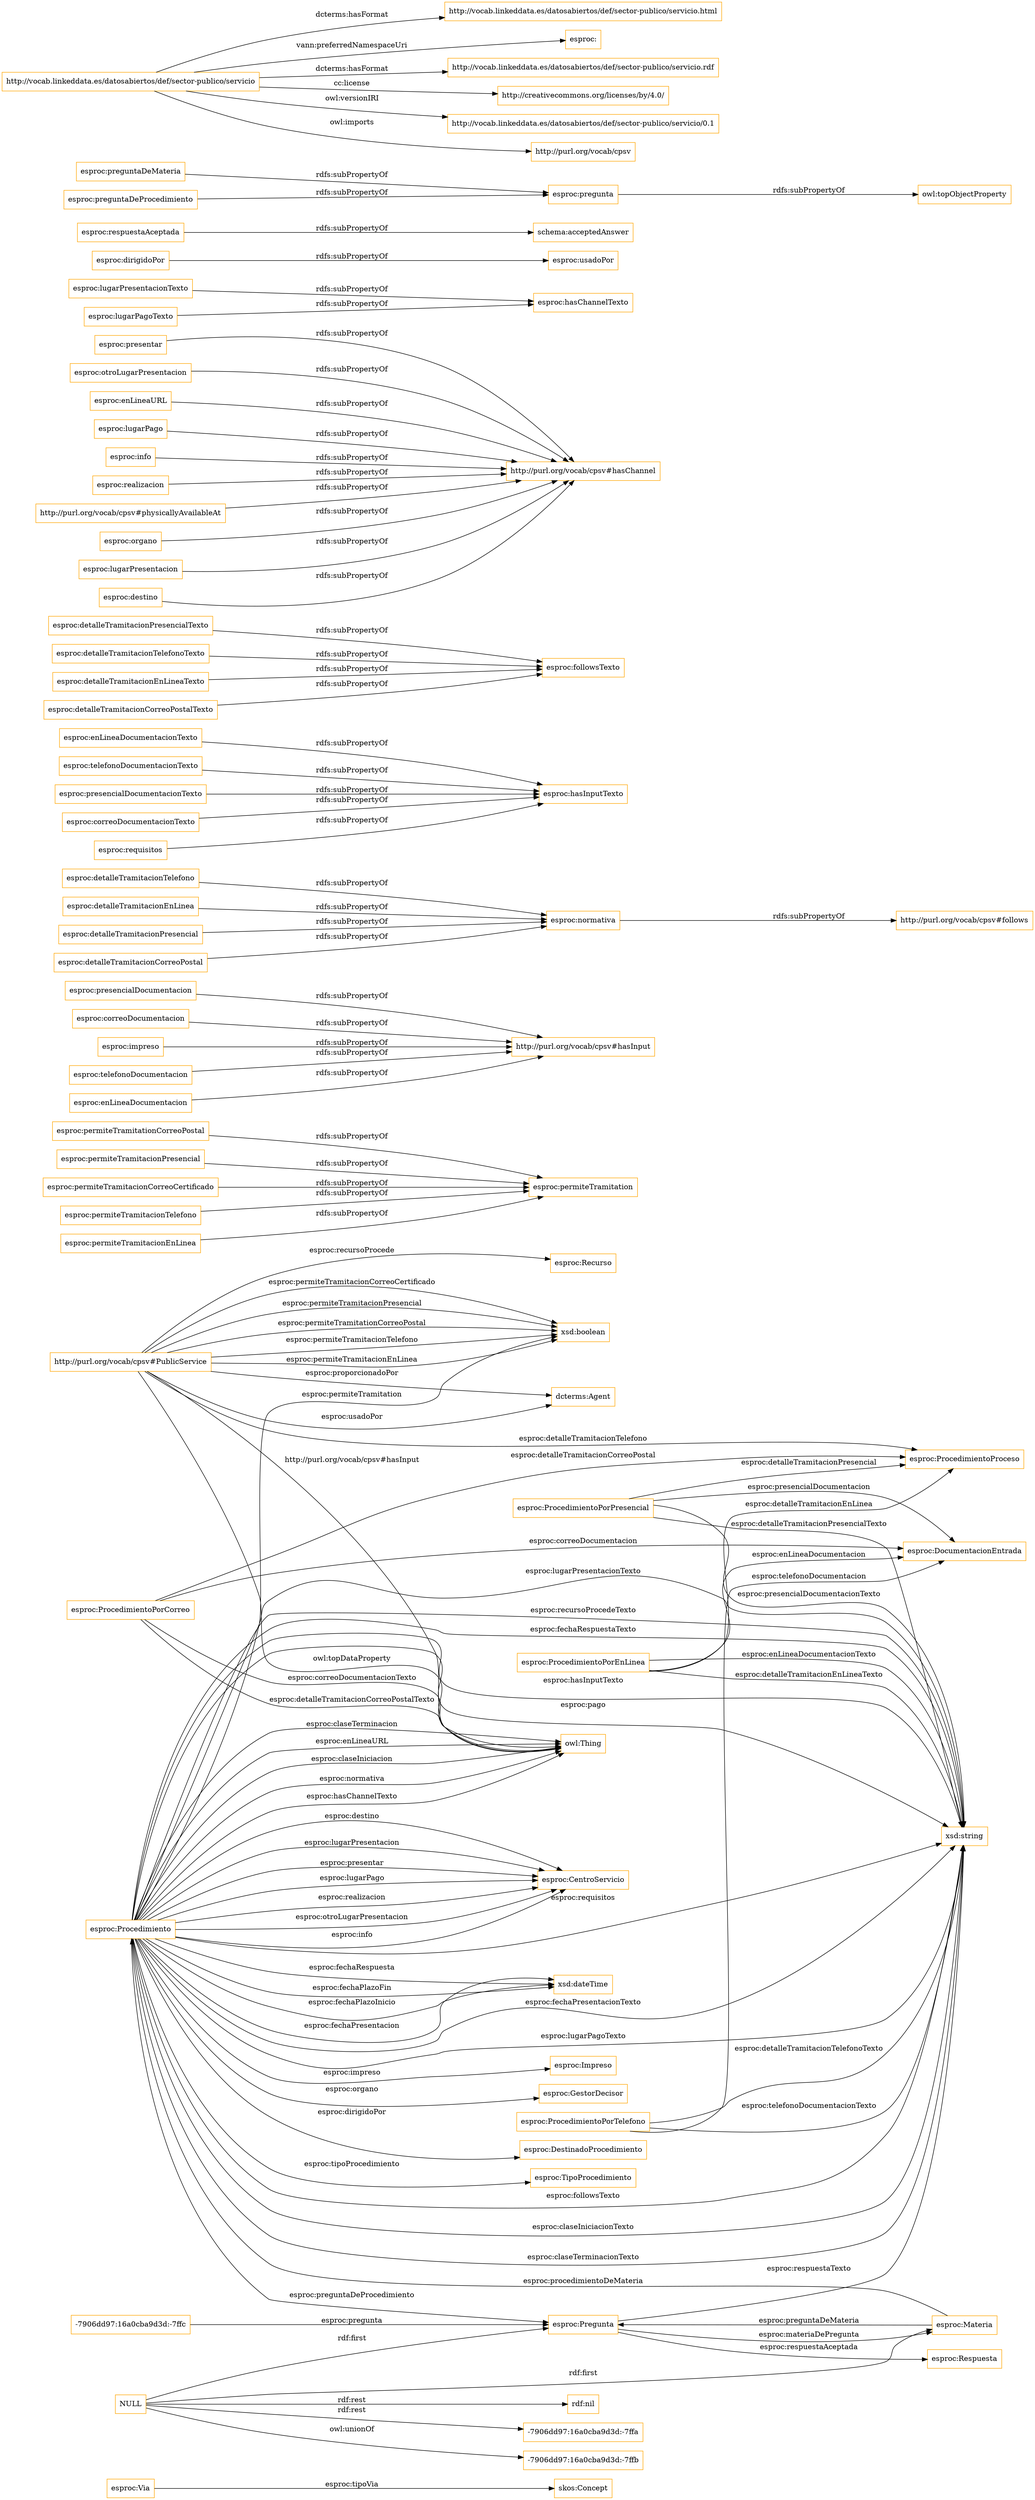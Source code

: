 digraph ar2dtool_diagram { 
rankdir=LR;
size="1501"
node [shape = rectangle, color="orange"]; "esproc:Via" "esproc:Recurso" "esproc:ProcedimientoPorEnLinea" "-7906dd97:16a0cba9d3d:-7ffc" "esproc:CentroServicio" "esproc:Respuesta" "esproc:Impreso" "esproc:GestorDecisor" "esproc:DocumentacionEntrada" "esproc:DestinadoProcedimiento" "esproc:TipoProcedimiento" "esproc:ProcedimientoPorCorreo" "esproc:ProcedimientoPorTelefono" "esproc:Procedimiento" "esproc:ProcedimientoProceso" "esproc:Pregunta" "skos:Concept" "esproc:Materia" "esproc:ProcedimientoPorPresencial" ; /*classes style*/
	"esproc:permiteTramitationCorreoPostal" -> "esproc:permiteTramitation" [ label = "rdfs:subPropertyOf" ];
	"esproc:permiteTramitacionPresencial" -> "esproc:permiteTramitation" [ label = "rdfs:subPropertyOf" ];
	"esproc:presencialDocumentacion" -> "http://purl.org/vocab/cpsv#hasInput" [ label = "rdfs:subPropertyOf" ];
	"esproc:detalleTramitacionTelefono" -> "esproc:normativa" [ label = "rdfs:subPropertyOf" ];
	"esproc:enLineaDocumentacionTexto" -> "esproc:hasInputTexto" [ label = "rdfs:subPropertyOf" ];
	"esproc:detalleTramitacionPresencialTexto" -> "esproc:followsTexto" [ label = "rdfs:subPropertyOf" ];
	"esproc:presentar" -> "http://purl.org/vocab/cpsv#hasChannel" [ label = "rdfs:subPropertyOf" ];
	"esproc:detalleTramitacionEnLinea" -> "esproc:normativa" [ label = "rdfs:subPropertyOf" ];
	"esproc:otroLugarPresentacion" -> "http://purl.org/vocab/cpsv#hasChannel" [ label = "rdfs:subPropertyOf" ];
	"esproc:enLineaURL" -> "http://purl.org/vocab/cpsv#hasChannel" [ label = "rdfs:subPropertyOf" ];
	"esproc:lugarPago" -> "http://purl.org/vocab/cpsv#hasChannel" [ label = "rdfs:subPropertyOf" ];
	"esproc:telefonoDocumentacionTexto" -> "esproc:hasInputTexto" [ label = "rdfs:subPropertyOf" ];
	"esproc:correoDocumentacion" -> "http://purl.org/vocab/cpsv#hasInput" [ label = "rdfs:subPropertyOf" ];
	"esproc:lugarPresentacionTexto" -> "esproc:hasChannelTexto" [ label = "rdfs:subPropertyOf" ];
	"esproc:permiteTramitacionCorreoCertificado" -> "esproc:permiteTramitation" [ label = "rdfs:subPropertyOf" ];
	"esproc:info" -> "http://purl.org/vocab/cpsv#hasChannel" [ label = "rdfs:subPropertyOf" ];
	"esproc:permiteTramitacionTelefono" -> "esproc:permiteTramitation" [ label = "rdfs:subPropertyOf" ];
	"esproc:impreso" -> "http://purl.org/vocab/cpsv#hasInput" [ label = "rdfs:subPropertyOf" ];
	"esproc:dirigidoPor" -> "esproc:usadoPor" [ label = "rdfs:subPropertyOf" ];
	"esproc:permiteTramitacionEnLinea" -> "esproc:permiteTramitation" [ label = "rdfs:subPropertyOf" ];
	"esproc:presencialDocumentacionTexto" -> "esproc:hasInputTexto" [ label = "rdfs:subPropertyOf" ];
	"esproc:realizacion" -> "http://purl.org/vocab/cpsv#hasChannel" [ label = "rdfs:subPropertyOf" ];
	"NULL" -> "rdf:nil" [ label = "rdf:rest" ];
	"NULL" -> "esproc:Pregunta" [ label = "rdf:first" ];
	"NULL" -> "-7906dd97:16a0cba9d3d:-7ffa" [ label = "rdf:rest" ];
	"NULL" -> "esproc:Materia" [ label = "rdf:first" ];
	"NULL" -> "-7906dd97:16a0cba9d3d:-7ffb" [ label = "owl:unionOf" ];
	"esproc:detalleTramitacionTelefonoTexto" -> "esproc:followsTexto" [ label = "rdfs:subPropertyOf" ];
	"esproc:detalleTramitacionEnLineaTexto" -> "esproc:followsTexto" [ label = "rdfs:subPropertyOf" ];
	"esproc:respuestaAceptada" -> "schema:acceptedAnswer" [ label = "rdfs:subPropertyOf" ];
	"esproc:detalleTramitacionPresencial" -> "esproc:normativa" [ label = "rdfs:subPropertyOf" ];
	"esproc:telefonoDocumentacion" -> "http://purl.org/vocab/cpsv#hasInput" [ label = "rdfs:subPropertyOf" ];
	"esproc:correoDocumentacionTexto" -> "esproc:hasInputTexto" [ label = "rdfs:subPropertyOf" ];
	"esproc:preguntaDeMateria" -> "esproc:pregunta" [ label = "rdfs:subPropertyOf" ];
	"esproc:detalleTramitacionCorreoPostal" -> "esproc:normativa" [ label = "rdfs:subPropertyOf" ];
	"http://purl.org/vocab/cpsv#physicallyAvailableAt" -> "http://purl.org/vocab/cpsv#hasChannel" [ label = "rdfs:subPropertyOf" ];
	"http://vocab.linkeddata.es/datosabiertos/def/sector-publico/servicio" -> "http://vocab.linkeddata.es/datosabiertos/def/sector-publico/servicio.html" [ label = "dcterms:hasFormat" ];
	"http://vocab.linkeddata.es/datosabiertos/def/sector-publico/servicio" -> "esproc:" [ label = "vann:preferredNamespaceUri" ];
	"http://vocab.linkeddata.es/datosabiertos/def/sector-publico/servicio" -> "http://vocab.linkeddata.es/datosabiertos/def/sector-publico/servicio.rdf" [ label = "dcterms:hasFormat" ];
	"http://vocab.linkeddata.es/datosabiertos/def/sector-publico/servicio" -> "http://creativecommons.org/licenses/by/4.0/" [ label = "cc:license" ];
	"http://vocab.linkeddata.es/datosabiertos/def/sector-publico/servicio" -> "http://vocab.linkeddata.es/datosabiertos/def/sector-publico/servicio/0.1" [ label = "owl:versionIRI" ];
	"http://vocab.linkeddata.es/datosabiertos/def/sector-publico/servicio" -> "http://purl.org/vocab/cpsv" [ label = "owl:imports" ];
	"esproc:requisitos" -> "esproc:hasInputTexto" [ label = "rdfs:subPropertyOf" ];
	"esproc:pregunta" -> "owl:topObjectProperty" [ label = "rdfs:subPropertyOf" ];
	"esproc:detalleTramitacionCorreoPostalTexto" -> "esproc:followsTexto" [ label = "rdfs:subPropertyOf" ];
	"esproc:organo" -> "http://purl.org/vocab/cpsv#hasChannel" [ label = "rdfs:subPropertyOf" ];
	"esproc:lugarPresentacion" -> "http://purl.org/vocab/cpsv#hasChannel" [ label = "rdfs:subPropertyOf" ];
	"esproc:enLineaDocumentacion" -> "http://purl.org/vocab/cpsv#hasInput" [ label = "rdfs:subPropertyOf" ];
	"esproc:preguntaDeProcedimiento" -> "esproc:pregunta" [ label = "rdfs:subPropertyOf" ];
	"esproc:lugarPagoTexto" -> "esproc:hasChannelTexto" [ label = "rdfs:subPropertyOf" ];
	"esproc:normativa" -> "http://purl.org/vocab/cpsv#follows" [ label = "rdfs:subPropertyOf" ];
	"esproc:destino" -> "http://purl.org/vocab/cpsv#hasChannel" [ label = "rdfs:subPropertyOf" ];
	"esproc:Procedimiento" -> "xsd:string" [ label = "esproc:lugarPresentacionTexto" ];
	"esproc:ProcedimientoPorPresencial" -> "xsd:string" [ label = "esproc:detalleTramitacionPresencialTexto" ];
	"esproc:Procedimiento" -> "xsd:string" [ label = "esproc:recursoProcedeTexto" ];
	"esproc:Procedimiento" -> "esproc:CentroServicio" [ label = "esproc:info" ];
	"http://purl.org/vocab/cpsv#PublicService" -> "xsd:boolean" [ label = "esproc:permiteTramitacionCorreoCertificado" ];
	"esproc:Procedimiento" -> "esproc:Impreso" [ label = "esproc:impreso" ];
	"-7906dd97:16a0cba9d3d:-7ffc" -> "esproc:Pregunta" [ label = "esproc:pregunta" ];
	"esproc:Via" -> "skos:Concept" [ label = "esproc:tipoVia" ];
	"esproc:Pregunta" -> "xsd:string" [ label = "esproc:respuestaTexto" ];
	"esproc:Procedimiento" -> "xsd:dateTime" [ label = "esproc:fechaRespuesta" ];
	"http://purl.org/vocab/cpsv#PublicService" -> "owl:Thing" [ label = "http://purl.org/vocab/cpsv#hasInput" ];
	"esproc:ProcedimientoPorTelefono" -> "xsd:string" [ label = "esproc:detalleTramitacionTelefonoTexto" ];
	"esproc:Procedimiento" -> "owl:Thing" [ label = "esproc:hasChannelTexto" ];
	"http://purl.org/vocab/cpsv#PublicService" -> "esproc:ProcedimientoProceso" [ label = "esproc:detalleTramitacionTelefono" ];
	"esproc:Procedimiento" -> "esproc:CentroServicio" [ label = "esproc:destino" ];
	"esproc:Procedimiento" -> "esproc:GestorDecisor" [ label = "esproc:organo" ];
	"esproc:Procedimiento" -> "xsd:string" [ label = "esproc:hasInputTexto" ];
	"esproc:Procedimiento" -> "esproc:DestinadoProcedimiento" [ label = "esproc:dirigidoPor" ];
	"esproc:Procedimiento" -> "xsd:string" [ label = "esproc:lugarPagoTexto" ];
	"http://purl.org/vocab/cpsv#PublicService" -> "dcterms:Agent" [ label = "esproc:usadoPor" ];
	"http://purl.org/vocab/cpsv#PublicService" -> "xsd:boolean" [ label = "esproc:permiteTramitacionPresencial" ];
	"http://purl.org/vocab/cpsv#PublicService" -> "xsd:boolean" [ label = "esproc:permiteTramitationCorreoPostal" ];
	"http://purl.org/vocab/cpsv#PublicService" -> "esproc:Recurso" [ label = "esproc:recursoProcede" ];
	"esproc:Procedimiento" -> "xsd:string" [ label = "esproc:requisitos" ];
	"esproc:ProcedimientoPorPresencial" -> "esproc:ProcedimientoProceso" [ label = "esproc:detalleTramitacionPresencial" ];
	"esproc:Procedimiento" -> "owl:Thing" [ label = "esproc:claseTerminacion" ];
	"esproc:Pregunta" -> "esproc:Materia" [ label = "esproc:materiaDePregunta" ];
	"esproc:ProcedimientoPorTelefono" -> "esproc:DocumentacionEntrada" [ label = "esproc:telefonoDocumentacion" ];
	"esproc:Materia" -> "esproc:Pregunta" [ label = "esproc:preguntaDeMateria" ];
	"esproc:Procedimiento" -> "xsd:dateTime" [ label = "esproc:fechaPlazoFin" ];
	"esproc:ProcedimientoPorTelefono" -> "xsd:string" [ label = "esproc:telefonoDocumentacionTexto" ];
	"esproc:Procedimiento" -> "xsd:string" [ label = "esproc:fechaPresentacionTexto" ];
	"esproc:Procedimiento" -> "xsd:string" [ label = "esproc:followsTexto" ];
	"esproc:ProcedimientoPorEnLinea" -> "xsd:string" [ label = "esproc:enLineaDocumentacionTexto" ];
	"esproc:Procedimiento" -> "xsd:dateTime" [ label = "esproc:fechaPlazoInicio" ];
	"esproc:Procedimiento" -> "esproc:CentroServicio" [ label = "esproc:lugarPresentacion" ];
	"esproc:ProcedimientoPorCorreo" -> "owl:Thing" [ label = "esproc:correoDocumentacionTexto" ];
	"esproc:ProcedimientoPorEnLinea" -> "esproc:DocumentacionEntrada" [ label = "esproc:enLineaDocumentacion" ];
	"esproc:Procedimiento" -> "xsd:string" [ label = "esproc:claseIniciacionTexto" ];
	"esproc:Procedimiento" -> "xsd:string" [ label = "esproc:claseTerminacionTexto" ];
	"http://purl.org/vocab/cpsv#PublicService" -> "xsd:boolean" [ label = "esproc:permiteTramitacionTelefono" ];
	"esproc:Procedimiento" -> "owl:Thing" [ label = "esproc:enLineaURL" ];
	"esproc:ProcedimientoPorPresencial" -> "xsd:string" [ label = "esproc:presencialDocumentacionTexto" ];
	"esproc:Procedimiento" -> "esproc:CentroServicio" [ label = "esproc:presentar" ];
	"esproc:Procedimiento" -> "xsd:string" [ label = "esproc:fechaRespuestaTexto" ];
	"http://purl.org/vocab/cpsv#PublicService" -> "xsd:boolean" [ label = "esproc:permiteTramitacionEnLinea" ];
	"esproc:ProcedimientoPorCorreo" -> "esproc:ProcedimientoProceso" [ label = "esproc:detalleTramitacionCorreoPostal" ];
	"esproc:ProcedimientoPorEnLinea" -> "esproc:ProcedimientoProceso" [ label = "esproc:detalleTramitacionEnLinea" ];
	"esproc:Materia" -> "esproc:Procedimiento" [ label = "esproc:procedimientoDeMateria" ];
	"esproc:Procedimiento" -> "owl:Thing" [ label = "esproc:claseIniciacion" ];
	"esproc:Procedimiento" -> "esproc:CentroServicio" [ label = "esproc:lugarPago" ];
	"esproc:Pregunta" -> "esproc:Respuesta" [ label = "esproc:respuestaAceptada" ];
	"esproc:ProcedimientoPorCorreo" -> "owl:Thing" [ label = "esproc:detalleTramitacionCorreoPostalTexto" ];
	"esproc:ProcedimientoPorPresencial" -> "esproc:DocumentacionEntrada" [ label = "esproc:presencialDocumentacion" ];
	"esproc:Procedimiento" -> "xsd:boolean" [ label = "esproc:permiteTramitation" ];
	"esproc:Procedimiento" -> "esproc:Pregunta" [ label = "esproc:preguntaDeProcedimiento" ];
	"esproc:Procedimiento" -> "xsd:dateTime" [ label = "esproc:fechaPresentacion" ];
	"esproc:Procedimiento" -> "xsd:string" [ label = "esproc:pago" ];
	"esproc:ProcedimientoPorEnLinea" -> "xsd:string" [ label = "esproc:detalleTramitacionEnLineaTexto" ];
	"esproc:Procedimiento" -> "owl:Thing" [ label = "esproc:normativa" ];
	"esproc:Procedimiento" -> "esproc:TipoProcedimiento" [ label = "esproc:tipoProcedimiento" ];
	"esproc:ProcedimientoPorCorreo" -> "esproc:DocumentacionEntrada" [ label = "esproc:correoDocumentacion" ];
	"esproc:Procedimiento" -> "esproc:CentroServicio" [ label = "esproc:realizacion" ];
	"http://purl.org/vocab/cpsv#PublicService" -> "owl:Thing" [ label = "owl:topDataProperty" ];
	"http://purl.org/vocab/cpsv#PublicService" -> "dcterms:Agent" [ label = "esproc:proporcionadoPor" ];
	"esproc:Procedimiento" -> "esproc:CentroServicio" [ label = "esproc:otroLugarPresentacion" ];

}
